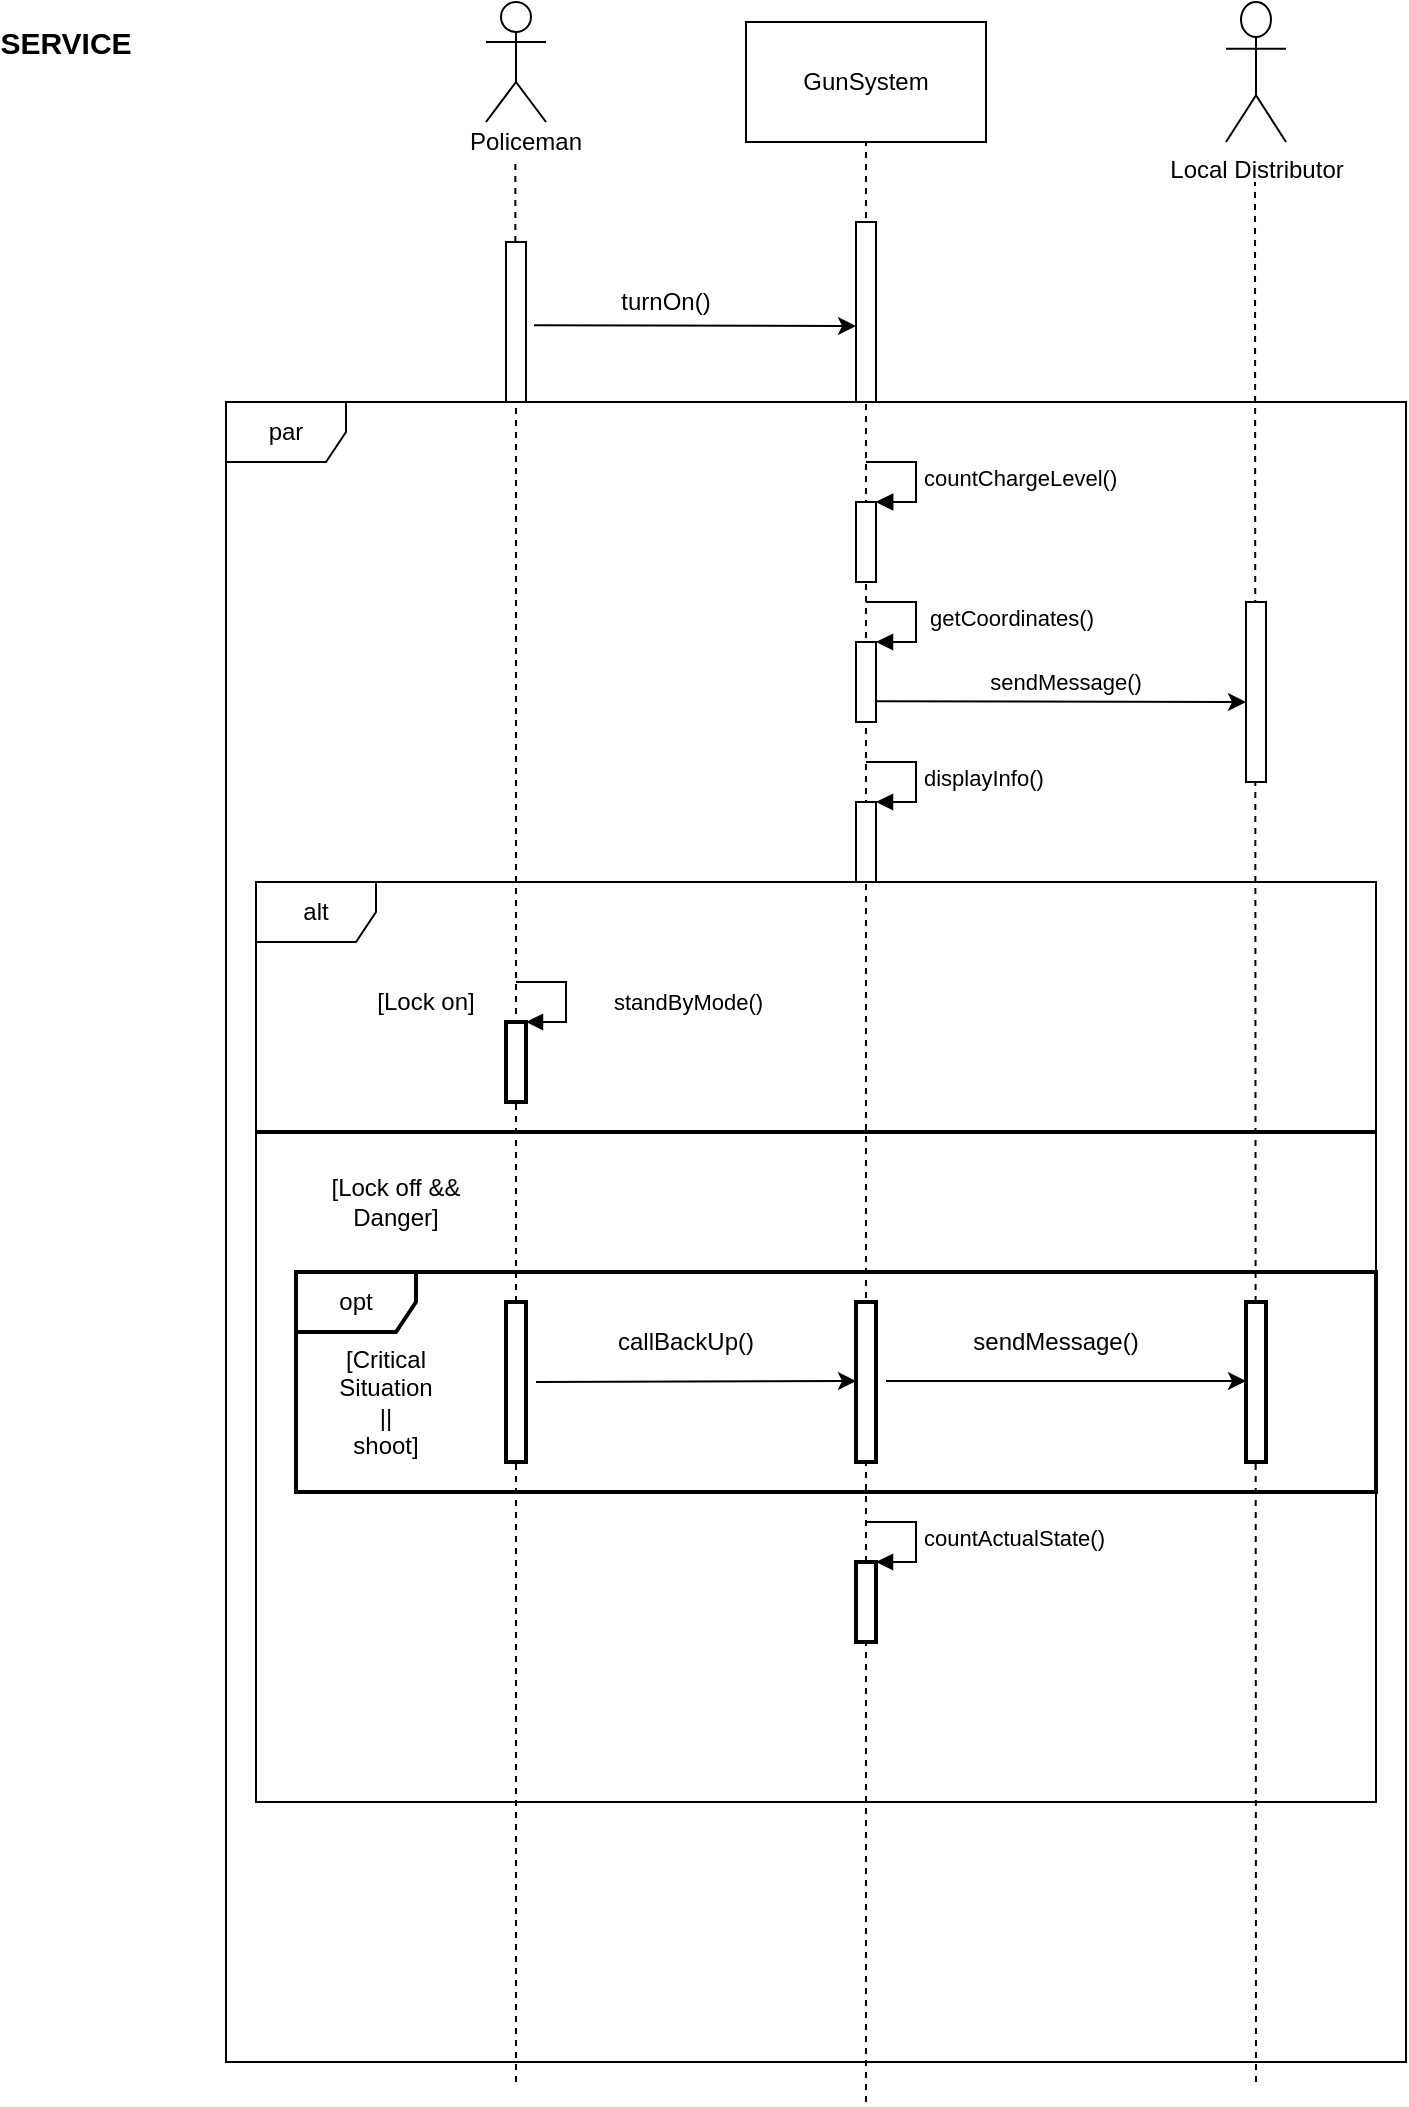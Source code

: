 <mxfile version="13.10.9" type="github">
  <diagram name="Page-1" id="13e1069c-82ec-6db2-03f1-153e76fe0fe0">
    <mxGraphModel dx="942" dy="583" grid="1" gridSize="10" guides="1" tooltips="1" connect="1" arrows="1" fold="1" page="1" pageScale="1" pageWidth="850" pageHeight="1100" background="#ffffff" math="0" shadow="0">
      <root>
        <mxCell id="0" />
        <mxCell id="1" parent="0" />
        <mxCell id="cMqqj_3ld0ghQso-aE1y-4" value="GunSystem" style="rounded=0;whiteSpace=wrap;html=1;" parent="1" vertex="1">
          <mxGeometry x="420" y="35" width="120" height="60" as="geometry" />
        </mxCell>
        <mxCell id="cMqqj_3ld0ghQso-aE1y-5" value="Local Distributor" style="shape=umlActor;verticalLabelPosition=bottom;verticalAlign=top;html=1;outlineConnect=0;" parent="1" vertex="1">
          <mxGeometry x="660" y="25" width="30" height="70" as="geometry" />
        </mxCell>
        <mxCell id="cMqqj_3ld0ghQso-aE1y-11" value="" style="shape=umlActor;verticalLabelPosition=bottom;verticalAlign=top;html=1;outlineConnect=0;" parent="1" vertex="1">
          <mxGeometry x="290" y="25" width="30" height="60" as="geometry" />
        </mxCell>
        <mxCell id="cMqqj_3ld0ghQso-aE1y-12" value="" style="endArrow=none;dashed=1;html=1;" parent="1" source="cMqqj_3ld0ghQso-aE1y-15" edge="1">
          <mxGeometry width="50" height="50" relative="1" as="geometry">
            <mxPoint x="305" y="607.667" as="sourcePoint" />
            <mxPoint x="304.67" y="105" as="targetPoint" />
          </mxGeometry>
        </mxCell>
        <mxCell id="cMqqj_3ld0ghQso-aE1y-13" value="Policeman" style="text;html=1;strokeColor=none;fillColor=none;align=center;verticalAlign=middle;whiteSpace=wrap;rounded=0;" parent="1" vertex="1">
          <mxGeometry x="290" y="85" width="40" height="20" as="geometry" />
        </mxCell>
        <mxCell id="cMqqj_3ld0ghQso-aE1y-14" value="" style="endArrow=none;dashed=1;html=1;" parent="1" edge="1">
          <mxGeometry width="50" height="50" relative="1" as="geometry">
            <mxPoint x="675" y="1065" as="sourcePoint" />
            <mxPoint x="674.5" y="115" as="targetPoint" />
          </mxGeometry>
        </mxCell>
        <mxCell id="cMqqj_3ld0ghQso-aE1y-15" value="" style="html=1;points=[];perimeter=orthogonalPerimeter;" parent="1" vertex="1">
          <mxGeometry x="300" y="145" width="10" height="80" as="geometry" />
        </mxCell>
        <mxCell id="cMqqj_3ld0ghQso-aE1y-16" value="" style="endArrow=none;dashed=1;html=1;" parent="1" target="cMqqj_3ld0ghQso-aE1y-15" edge="1">
          <mxGeometry width="50" height="50" relative="1" as="geometry">
            <mxPoint x="305" y="1065" as="sourcePoint" />
            <mxPoint x="304.67" y="105" as="targetPoint" />
          </mxGeometry>
        </mxCell>
        <mxCell id="cMqqj_3ld0ghQso-aE1y-17" value="" style="endArrow=none;dashed=1;html=1;entryX=0.5;entryY=1;entryDx=0;entryDy=0;" parent="1" target="cMqqj_3ld0ghQso-aE1y-4" edge="1">
          <mxGeometry width="50" height="50" relative="1" as="geometry">
            <mxPoint x="480" y="1075" as="sourcePoint" />
            <mxPoint x="510" y="145" as="targetPoint" />
          </mxGeometry>
        </mxCell>
        <mxCell id="cMqqj_3ld0ghQso-aE1y-18" value="" style="html=1;points=[];perimeter=orthogonalPerimeter;" parent="1" vertex="1">
          <mxGeometry x="475" y="135" width="10" height="90" as="geometry" />
        </mxCell>
        <mxCell id="cMqqj_3ld0ghQso-aE1y-19" value="" style="endArrow=classic;html=1;exitX=1.4;exitY=0.521;exitDx=0;exitDy=0;exitPerimeter=0;" parent="1" source="cMqqj_3ld0ghQso-aE1y-15" edge="1">
          <mxGeometry width="50" height="50" relative="1" as="geometry">
            <mxPoint x="330" y="215" as="sourcePoint" />
            <mxPoint x="475" y="187" as="targetPoint" />
          </mxGeometry>
        </mxCell>
        <mxCell id="cMqqj_3ld0ghQso-aE1y-20" value="turnOn()" style="text;html=1;strokeColor=none;fillColor=none;align=center;verticalAlign=middle;whiteSpace=wrap;rounded=0;" parent="1" vertex="1">
          <mxGeometry x="360" y="165" width="40" height="20" as="geometry" />
        </mxCell>
        <mxCell id="cMqqj_3ld0ghQso-aE1y-21" value="par" style="shape=umlFrame;whiteSpace=wrap;html=1;" parent="1" vertex="1">
          <mxGeometry x="160" y="225" width="590" height="830" as="geometry" />
        </mxCell>
        <mxCell id="cMqqj_3ld0ghQso-aE1y-25" value="" style="html=1;points=[];perimeter=orthogonalPerimeter;" parent="1" vertex="1">
          <mxGeometry x="475" y="275" width="10" height="40" as="geometry" />
        </mxCell>
        <mxCell id="cMqqj_3ld0ghQso-aE1y-26" value="countChargeLevel()" style="edgeStyle=orthogonalEdgeStyle;html=1;align=left;spacingLeft=2;endArrow=block;rounded=0;entryX=1;entryY=0;" parent="1" target="cMqqj_3ld0ghQso-aE1y-25" edge="1">
          <mxGeometry relative="1" as="geometry">
            <mxPoint x="480" y="255" as="sourcePoint" />
            <Array as="points">
              <mxPoint x="505" y="255" />
            </Array>
          </mxGeometry>
        </mxCell>
        <mxCell id="cMqqj_3ld0ghQso-aE1y-27" value="countChargeLevel()" style="edgeStyle=orthogonalEdgeStyle;html=1;align=left;spacingLeft=2;endArrow=block;rounded=0;entryX=1;entryY=0;" parent="1" edge="1">
          <mxGeometry relative="1" as="geometry">
            <mxPoint x="480" y="255" as="sourcePoint" />
            <Array as="points">
              <mxPoint x="505" y="255" />
            </Array>
            <mxPoint x="485" y="275" as="targetPoint" />
          </mxGeometry>
        </mxCell>
        <mxCell id="cMqqj_3ld0ghQso-aE1y-28" value="" style="html=1;points=[];perimeter=orthogonalPerimeter;" parent="1" vertex="1">
          <mxGeometry x="475" y="345" width="10" height="40" as="geometry" />
        </mxCell>
        <mxCell id="cMqqj_3ld0ghQso-aE1y-29" value="&amp;nbsp;getCoordinates()" style="edgeStyle=orthogonalEdgeStyle;html=1;align=left;spacingLeft=2;endArrow=block;rounded=0;entryX=1;entryY=0;" parent="1" target="cMqqj_3ld0ghQso-aE1y-28" edge="1">
          <mxGeometry relative="1" as="geometry">
            <mxPoint x="480" y="325" as="sourcePoint" />
            <Array as="points">
              <mxPoint x="505" y="325" />
            </Array>
          </mxGeometry>
        </mxCell>
        <mxCell id="cMqqj_3ld0ghQso-aE1y-31" value="" style="endArrow=classic;html=1;" parent="1" edge="1">
          <mxGeometry width="50" height="50" relative="1" as="geometry">
            <mxPoint x="485" y="374.67" as="sourcePoint" />
            <mxPoint x="670" y="375" as="targetPoint" />
          </mxGeometry>
        </mxCell>
        <mxCell id="cMqqj_3ld0ghQso-aE1y-32" value="" style="html=1;points=[];perimeter=orthogonalPerimeter;" parent="1" vertex="1">
          <mxGeometry x="670" y="325" width="10" height="90" as="geometry" />
        </mxCell>
        <mxCell id="cMqqj_3ld0ghQso-aE1y-33" value="&lt;font style=&quot;font-size: 11px&quot;&gt;sendMessage()&lt;/font&gt;" style="text;html=1;strokeColor=none;fillColor=none;align=center;verticalAlign=middle;whiteSpace=wrap;rounded=0;" parent="1" vertex="1">
          <mxGeometry x="560" y="355" width="40" height="20" as="geometry" />
        </mxCell>
        <mxCell id="cMqqj_3ld0ghQso-aE1y-34" value="" style="html=1;points=[];perimeter=orthogonalPerimeter;" parent="1" vertex="1">
          <mxGeometry x="475" y="425" width="10" height="40" as="geometry" />
        </mxCell>
        <mxCell id="cMqqj_3ld0ghQso-aE1y-35" value="displayInfo()" style="edgeStyle=orthogonalEdgeStyle;html=1;align=left;spacingLeft=2;endArrow=block;rounded=0;entryX=1;entryY=0;" parent="1" target="cMqqj_3ld0ghQso-aE1y-34" edge="1">
          <mxGeometry relative="1" as="geometry">
            <mxPoint x="480" y="405" as="sourcePoint" />
            <Array as="points">
              <mxPoint x="505" y="405" />
            </Array>
          </mxGeometry>
        </mxCell>
        <mxCell id="cMqqj_3ld0ghQso-aE1y-37" value="alt" style="shape=umlFrame;whiteSpace=wrap;html=1;" parent="1" vertex="1">
          <mxGeometry x="175" y="465" width="560" height="460" as="geometry" />
        </mxCell>
        <mxCell id="cMqqj_3ld0ghQso-aE1y-39" value="" style="line;strokeWidth=2;html=1;perimeter=backbonePerimeter;points=[];outlineConnect=0;spacingTop=6;" parent="1" vertex="1">
          <mxGeometry x="175" y="585" width="560" height="10" as="geometry" />
        </mxCell>
        <mxCell id="cMqqj_3ld0ghQso-aE1y-40" value="[Lock on]" style="text;html=1;strokeColor=none;fillColor=none;align=center;verticalAlign=middle;whiteSpace=wrap;rounded=0;" parent="1" vertex="1">
          <mxGeometry x="230" y="515" width="60" height="20" as="geometry" />
        </mxCell>
        <mxCell id="cMqqj_3ld0ghQso-aE1y-41" value="" style="html=1;points=[];perimeter=orthogonalPerimeter;strokeWidth=2;" parent="1" vertex="1">
          <mxGeometry x="300" y="535" width="10" height="40" as="geometry" />
        </mxCell>
        <mxCell id="cMqqj_3ld0ghQso-aE1y-42" value="standByMode()" style="edgeStyle=orthogonalEdgeStyle;html=1;align=left;spacingLeft=2;endArrow=block;rounded=0;entryX=1;entryY=0;" parent="1" target="cMqqj_3ld0ghQso-aE1y-41" edge="1">
          <mxGeometry x="0.077" y="20" relative="1" as="geometry">
            <mxPoint x="305" y="515" as="sourcePoint" />
            <Array as="points">
              <mxPoint x="330" y="515" />
            </Array>
            <mxPoint as="offset" />
          </mxGeometry>
        </mxCell>
        <mxCell id="cMqqj_3ld0ghQso-aE1y-44" value="[Lock off &amp;amp;&amp;amp; Danger]" style="text;html=1;strokeColor=none;fillColor=none;align=center;verticalAlign=middle;whiteSpace=wrap;rounded=0;" parent="1" vertex="1">
          <mxGeometry x="210" y="615" width="70" height="20" as="geometry" />
        </mxCell>
        <mxCell id="cMqqj_3ld0ghQso-aE1y-46" value="opt" style="shape=umlFrame;whiteSpace=wrap;html=1;strokeWidth=2;" parent="1" vertex="1">
          <mxGeometry x="195" y="660" width="540" height="110" as="geometry" />
        </mxCell>
        <mxCell id="cMqqj_3ld0ghQso-aE1y-47" value="&lt;div&gt;[Critical&lt;/div&gt;&lt;div&gt;Situation || &lt;br&gt;&lt;/div&gt;&lt;div&gt;shoot]&lt;br&gt;&lt;/div&gt;" style="text;html=1;strokeColor=none;fillColor=none;align=center;verticalAlign=middle;whiteSpace=wrap;rounded=0;" parent="1" vertex="1">
          <mxGeometry x="220" y="715" width="40" height="20" as="geometry" />
        </mxCell>
        <mxCell id="cMqqj_3ld0ghQso-aE1y-48" value="" style="html=1;points=[];perimeter=orthogonalPerimeter;strokeWidth=2;" parent="1" vertex="1">
          <mxGeometry x="300" y="675" width="10" height="80" as="geometry" />
        </mxCell>
        <mxCell id="cMqqj_3ld0ghQso-aE1y-49" value="" style="html=1;points=[];perimeter=orthogonalPerimeter;strokeWidth=2;" parent="1" vertex="1">
          <mxGeometry x="475" y="675" width="10" height="80" as="geometry" />
        </mxCell>
        <mxCell id="cMqqj_3ld0ghQso-aE1y-50" value="" style="endArrow=classic;html=1;" parent="1" edge="1">
          <mxGeometry width="50" height="50" relative="1" as="geometry">
            <mxPoint x="315" y="715" as="sourcePoint" />
            <mxPoint x="475" y="714.5" as="targetPoint" />
          </mxGeometry>
        </mxCell>
        <mxCell id="cMqqj_3ld0ghQso-aE1y-51" value="callBackUp()" style="text;html=1;strokeColor=none;fillColor=none;align=center;verticalAlign=middle;whiteSpace=wrap;rounded=0;" parent="1" vertex="1">
          <mxGeometry x="370" y="685" width="40" height="20" as="geometry" />
        </mxCell>
        <mxCell id="cMqqj_3ld0ghQso-aE1y-52" value="" style="html=1;points=[];perimeter=orthogonalPerimeter;strokeWidth=2;" parent="1" vertex="1">
          <mxGeometry x="670" y="675" width="10" height="80" as="geometry" />
        </mxCell>
        <mxCell id="cMqqj_3ld0ghQso-aE1y-54" value="" style="endArrow=classic;html=1;" parent="1" edge="1">
          <mxGeometry width="50" height="50" relative="1" as="geometry">
            <mxPoint x="490" y="714.5" as="sourcePoint" />
            <mxPoint x="670" y="714.5" as="targetPoint" />
          </mxGeometry>
        </mxCell>
        <mxCell id="cMqqj_3ld0ghQso-aE1y-55" value="sendMessage()" style="text;html=1;strokeColor=none;fillColor=none;align=center;verticalAlign=middle;whiteSpace=wrap;rounded=0;" parent="1" vertex="1">
          <mxGeometry x="555" y="685" width="40" height="20" as="geometry" />
        </mxCell>
        <mxCell id="cMqqj_3ld0ghQso-aE1y-60" value="" style="html=1;points=[];perimeter=orthogonalPerimeter;strokeWidth=2;" parent="1" vertex="1">
          <mxGeometry x="475" y="805" width="10" height="40" as="geometry" />
        </mxCell>
        <mxCell id="cMqqj_3ld0ghQso-aE1y-61" value="countActualState()" style="edgeStyle=orthogonalEdgeStyle;html=1;align=left;spacingLeft=2;endArrow=block;rounded=0;entryX=1;entryY=0;" parent="1" target="cMqqj_3ld0ghQso-aE1y-60" edge="1">
          <mxGeometry relative="1" as="geometry">
            <mxPoint x="480" y="785" as="sourcePoint" />
            <Array as="points">
              <mxPoint x="505" y="785" />
            </Array>
          </mxGeometry>
        </mxCell>
        <mxCell id="8y2MAkSd4nPvGJrUL0_o-1" value="&lt;b&gt;&lt;font style=&quot;font-size: 15px&quot;&gt;SERVICE&lt;/font&gt;&lt;/b&gt;" style="text;html=1;strokeColor=none;fillColor=none;align=center;verticalAlign=middle;whiteSpace=wrap;rounded=0;" vertex="1" parent="1">
          <mxGeometry x="60" y="35" width="40" height="20" as="geometry" />
        </mxCell>
      </root>
    </mxGraphModel>
  </diagram>
</mxfile>

